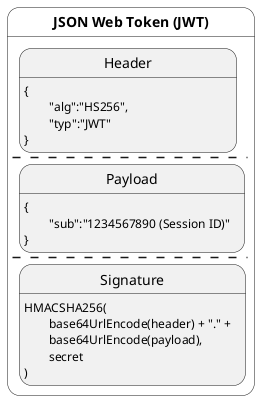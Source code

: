 @startuml
skinparam state {
  BackgroundColor<<White>> White
}
state "**JSON Web Token (JWT)**" as JWT <<White>> {
  state Header
  Header: {\n\t"alg":"HS256",                              \n\t"typ":"JWT"\n}
  --
  state Payload
  Payload: {\n\t"sub":"1234567890 (Session ID)"\n}
  --
  state Signature
  Signature: HMACSHA256(\n\tbase64UrlEncode(header) + "." +\n\tbase64UrlEncode(payload),\n\tsecret\n)
}
@enduml